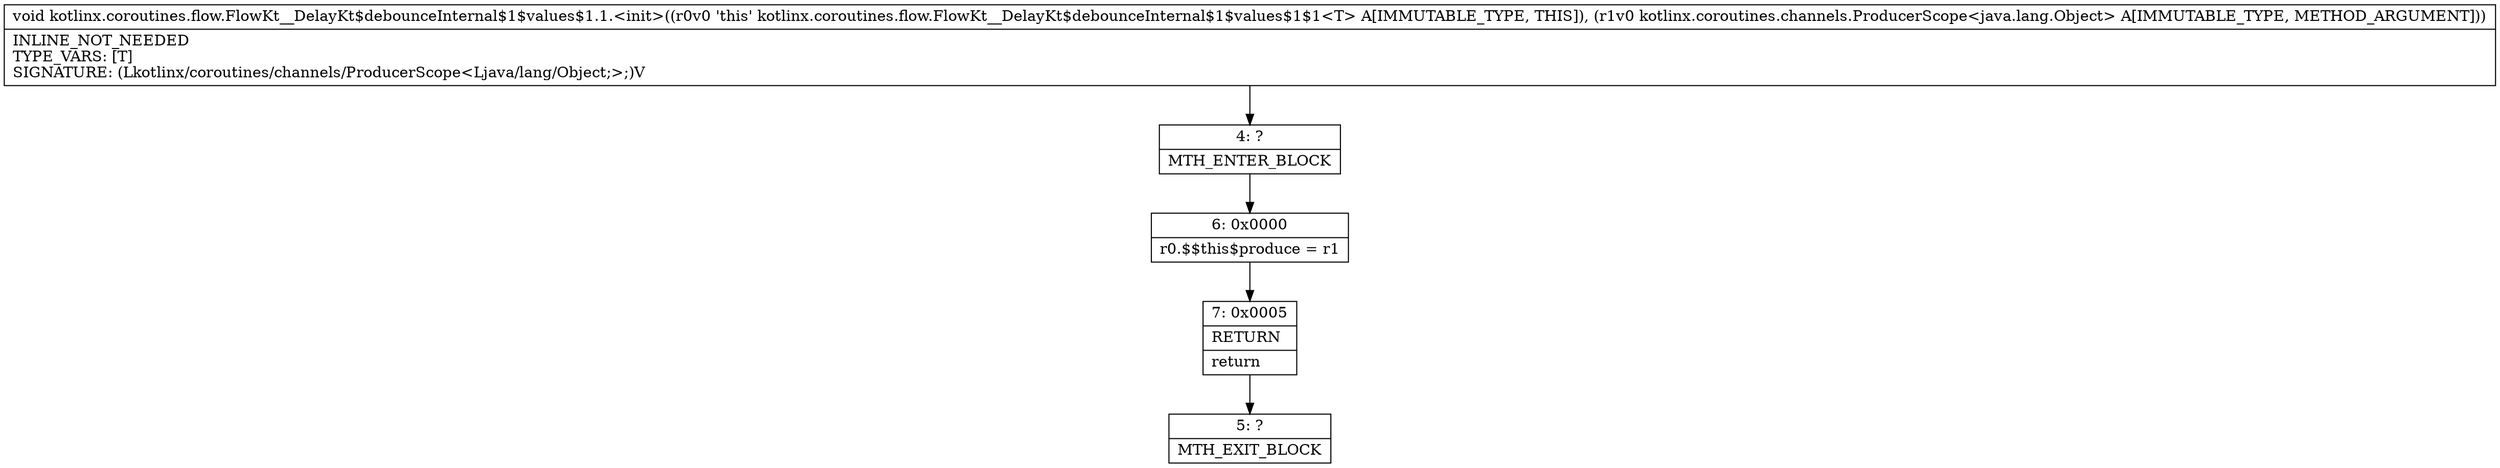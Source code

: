 digraph "CFG forkotlinx.coroutines.flow.FlowKt__DelayKt$debounceInternal$1$values$1.1.\<init\>(Lkotlinx\/coroutines\/channels\/ProducerScope;)V" {
Node_4 [shape=record,label="{4\:\ ?|MTH_ENTER_BLOCK\l}"];
Node_6 [shape=record,label="{6\:\ 0x0000|r0.$$this$produce = r1\l}"];
Node_7 [shape=record,label="{7\:\ 0x0005|RETURN\l|return\l}"];
Node_5 [shape=record,label="{5\:\ ?|MTH_EXIT_BLOCK\l}"];
MethodNode[shape=record,label="{void kotlinx.coroutines.flow.FlowKt__DelayKt$debounceInternal$1$values$1.1.\<init\>((r0v0 'this' kotlinx.coroutines.flow.FlowKt__DelayKt$debounceInternal$1$values$1$1\<T\> A[IMMUTABLE_TYPE, THIS]), (r1v0 kotlinx.coroutines.channels.ProducerScope\<java.lang.Object\> A[IMMUTABLE_TYPE, METHOD_ARGUMENT]))  | INLINE_NOT_NEEDED\lTYPE_VARS: [T]\lSIGNATURE: (Lkotlinx\/coroutines\/channels\/ProducerScope\<Ljava\/lang\/Object;\>;)V\l}"];
MethodNode -> Node_4;Node_4 -> Node_6;
Node_6 -> Node_7;
Node_7 -> Node_5;
}

